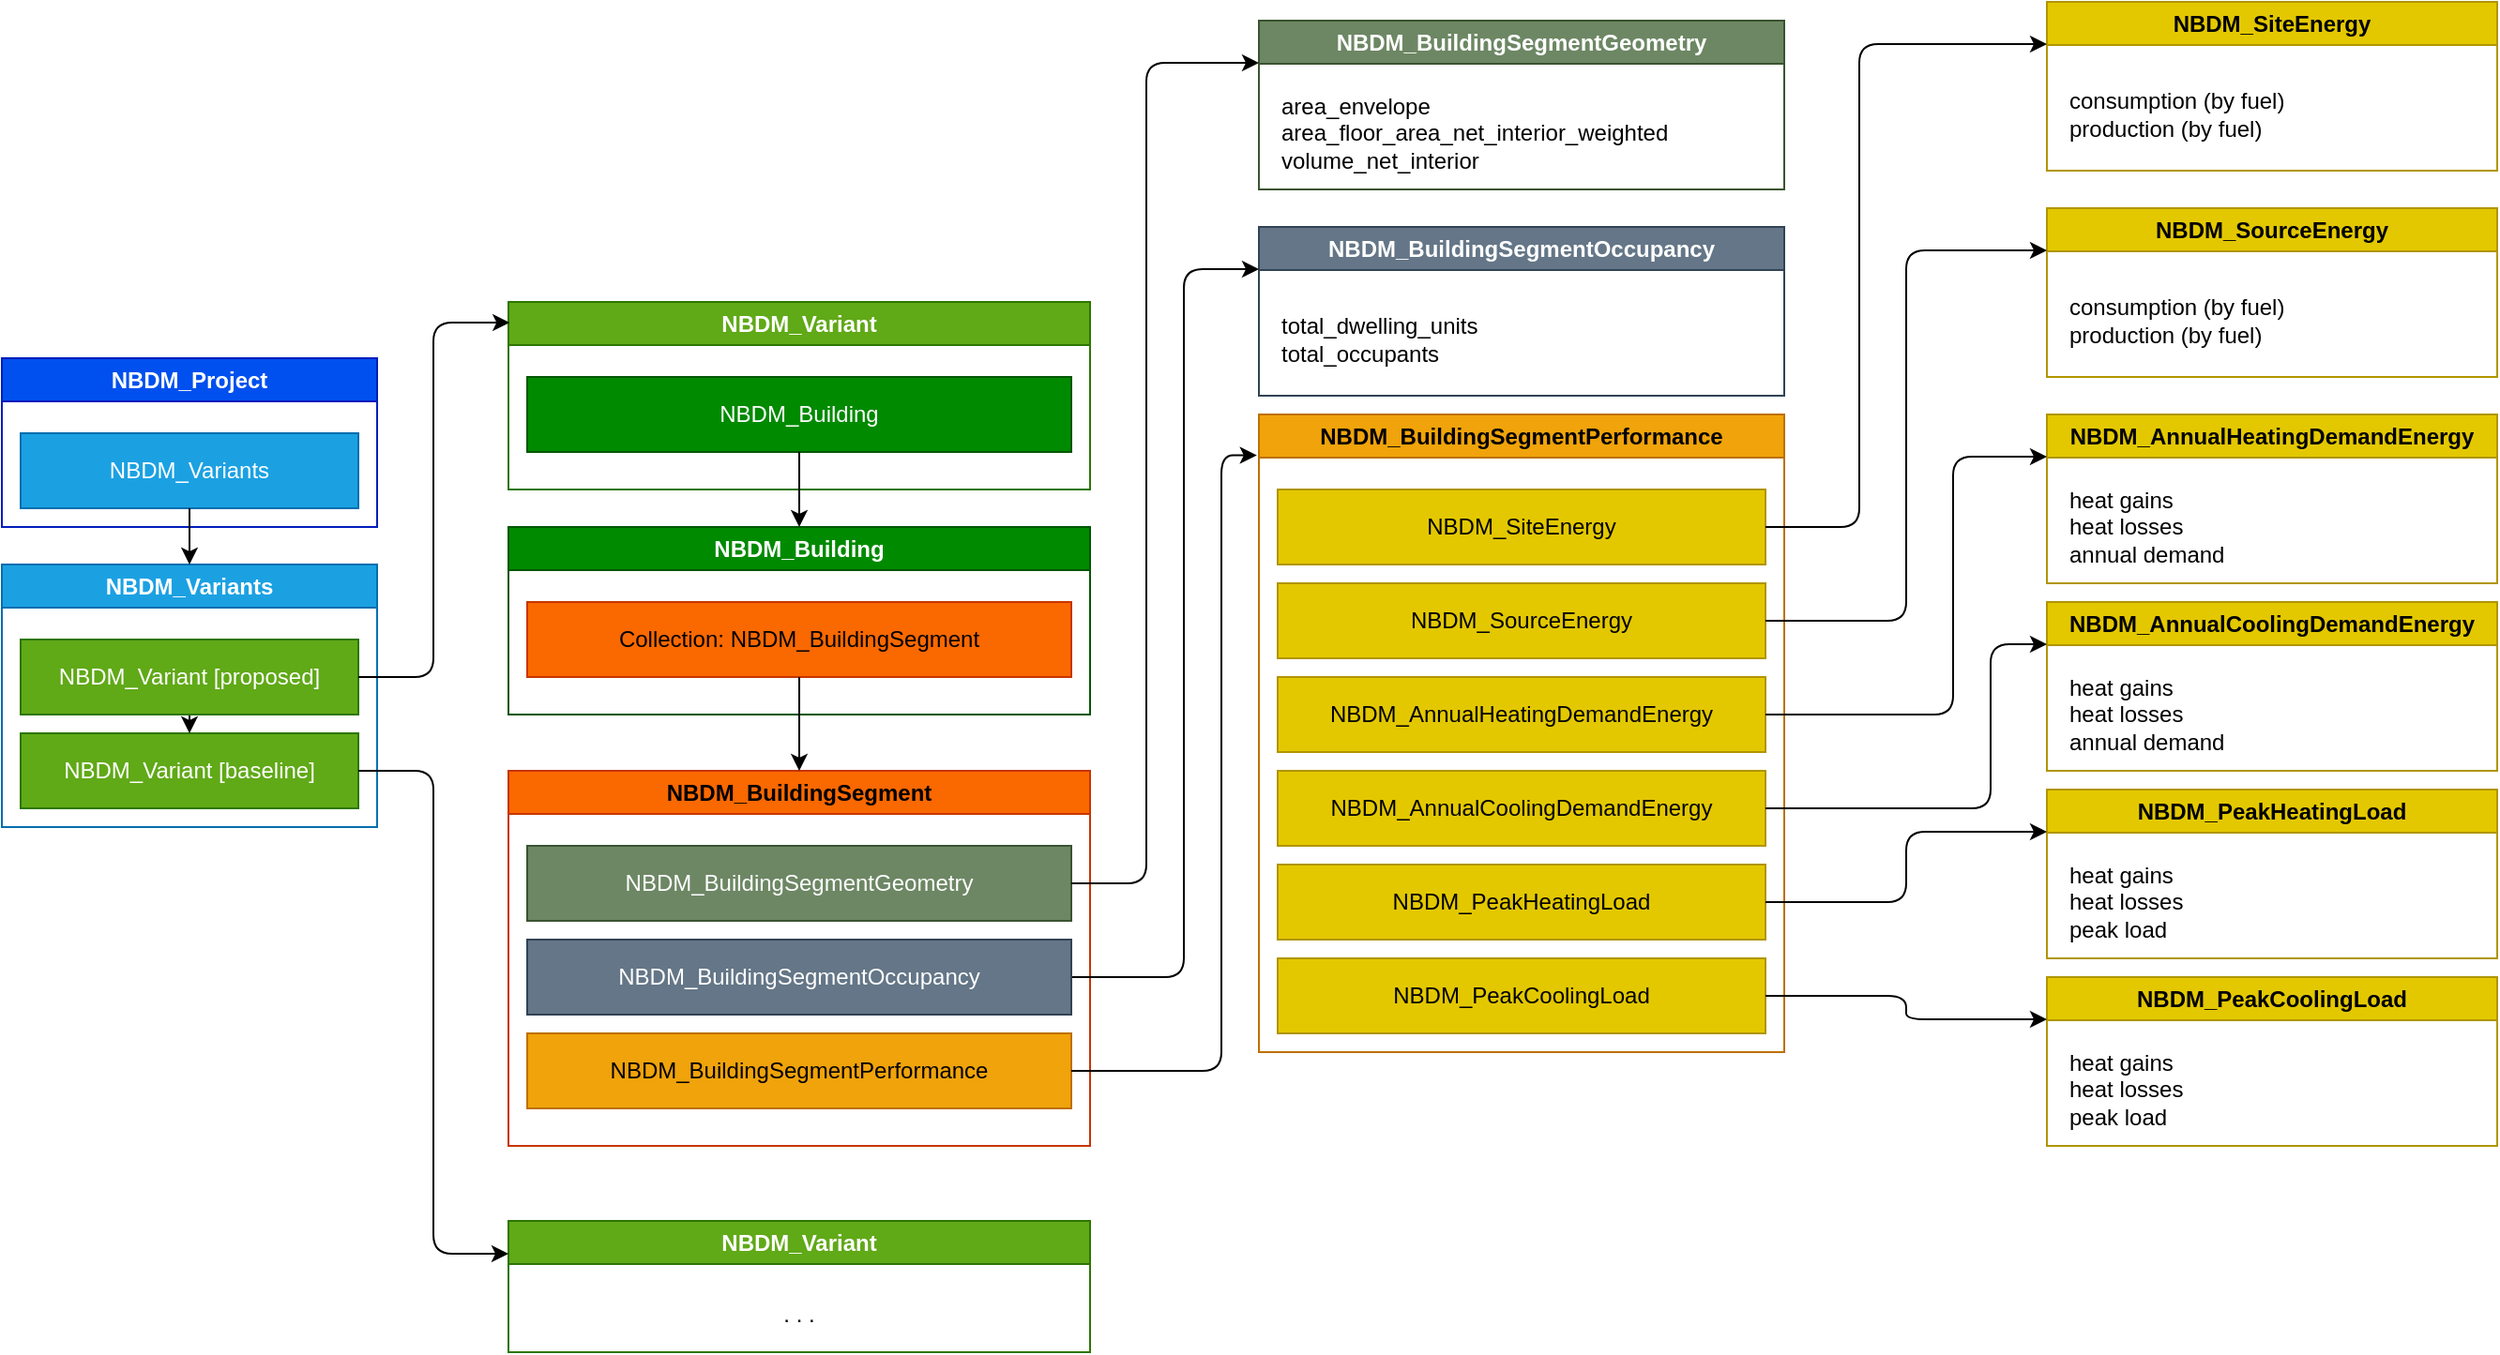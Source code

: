 <mxfile>
    <diagram id="vwsIQHmzCKzelbVq-6L1" name="Page-1">
        <mxGraphModel dx="914" dy="530" grid="1" gridSize="10" guides="1" tooltips="1" connect="1" arrows="1" fold="1" page="1" pageScale="1" pageWidth="850" pageHeight="1100" math="0" shadow="0">
            <root>
                <mxCell id="0"/>
                <mxCell id="1" parent="0"/>
                <mxCell id="2" value="NBDM_Project" style="swimlane;whiteSpace=wrap;html=1;fillColor=#0050ef;fontColor=#ffffff;strokeColor=#001DBC;" vertex="1" parent="1">
                    <mxGeometry x="110" y="330" width="200" height="90" as="geometry"/>
                </mxCell>
                <mxCell id="3" value="NBDM_Variants" style="rounded=0;whiteSpace=wrap;html=1;fillColor=#1ba1e2;fontColor=#ffffff;strokeColor=#006EAF;" vertex="1" parent="2">
                    <mxGeometry x="10" y="40" width="180" height="40" as="geometry"/>
                </mxCell>
                <mxCell id="5" value="NBDM_Variants" style="swimlane;whiteSpace=wrap;html=1;fillColor=#1ba1e2;fontColor=#ffffff;strokeColor=#006EAF;" vertex="1" parent="1">
                    <mxGeometry x="110" y="440" width="200" height="140" as="geometry"/>
                </mxCell>
                <mxCell id="7" value="NBDM_Variant [baseline]" style="rounded=0;whiteSpace=wrap;html=1;fillColor=#60a917;fontColor=#ffffff;strokeColor=#2D7600;" vertex="1" parent="5">
                    <mxGeometry x="10" y="90" width="180" height="40" as="geometry"/>
                </mxCell>
                <mxCell id="66" style="edgeStyle=orthogonalEdgeStyle;html=1;exitX=0.5;exitY=1;exitDx=0;exitDy=0;entryX=0.5;entryY=0;entryDx=0;entryDy=0;" edge="1" parent="5" source="6" target="7">
                    <mxGeometry relative="1" as="geometry"/>
                </mxCell>
                <mxCell id="6" value="NBDM_Variant [proposed]" style="rounded=0;whiteSpace=wrap;html=1;fillColor=#60a917;fontColor=#ffffff;strokeColor=#2D7600;" vertex="1" parent="5">
                    <mxGeometry x="10" y="40" width="180" height="40" as="geometry"/>
                </mxCell>
                <mxCell id="8" style="edgeStyle=none;html=1;entryX=0.5;entryY=0;entryDx=0;entryDy=0;" edge="1" parent="1" source="3" target="5">
                    <mxGeometry relative="1" as="geometry"/>
                </mxCell>
                <mxCell id="9" value="NBDM_Variant" style="swimlane;whiteSpace=wrap;html=1;fillColor=#60a917;fontColor=#ffffff;strokeColor=#2D7600;" vertex="1" parent="1">
                    <mxGeometry x="380" y="300" width="310" height="100" as="geometry"/>
                </mxCell>
                <mxCell id="11" value="NBDM_Building" style="rounded=0;whiteSpace=wrap;html=1;fillColor=#008a00;fontColor=#ffffff;strokeColor=#005700;" vertex="1" parent="9">
                    <mxGeometry x="10" y="40" width="290" height="40" as="geometry"/>
                </mxCell>
                <mxCell id="12" style="edgeStyle=orthogonalEdgeStyle;html=1;entryX=0.002;entryY=0.11;entryDx=0;entryDy=0;entryPerimeter=0;" edge="1" parent="1" source="6" target="9">
                    <mxGeometry relative="1" as="geometry"/>
                </mxCell>
                <mxCell id="13" value="NBDM_BuildingSegment" style="swimlane;whiteSpace=wrap;html=1;fillColor=#fa6800;fontColor=#000000;strokeColor=#C73500;" vertex="1" parent="1">
                    <mxGeometry x="380" y="550" width="310" height="200" as="geometry"/>
                </mxCell>
                <mxCell id="14" value="NBDM_BuildingSegmentGeometry" style="rounded=0;whiteSpace=wrap;html=1;fillColor=#6d8764;fontColor=#ffffff;strokeColor=#3A5431;" vertex="1" parent="13">
                    <mxGeometry x="10" y="40" width="290" height="40" as="geometry"/>
                </mxCell>
                <mxCell id="59" value="NBDM_BuildingSegmentPerformance" style="rounded=0;whiteSpace=wrap;html=1;fillColor=#f0a30a;fontColor=#000000;strokeColor=#BD7000;" vertex="1" parent="13">
                    <mxGeometry x="10" y="140" width="290" height="40" as="geometry"/>
                </mxCell>
                <mxCell id="15" value="NBDM_Building" style="swimlane;whiteSpace=wrap;html=1;fillColor=#008a00;fontColor=#ffffff;strokeColor=#005700;" vertex="1" parent="1">
                    <mxGeometry x="380" y="420" width="310" height="100" as="geometry"/>
                </mxCell>
                <mxCell id="16" value="Collection: NBDM_BuildingSegment" style="rounded=0;whiteSpace=wrap;html=1;fillColor=#fa6800;fontColor=#000000;strokeColor=#C73500;" vertex="1" parent="15">
                    <mxGeometry x="10" y="40" width="290" height="40" as="geometry"/>
                </mxCell>
                <mxCell id="17" style="edgeStyle=orthogonalEdgeStyle;html=1;" edge="1" parent="1" source="11" target="15">
                    <mxGeometry relative="1" as="geometry"/>
                </mxCell>
                <mxCell id="18" style="edgeStyle=orthogonalEdgeStyle;html=1;entryX=0.5;entryY=0;entryDx=0;entryDy=0;" edge="1" parent="1" source="16" target="13">
                    <mxGeometry relative="1" as="geometry"/>
                </mxCell>
                <mxCell id="19" value="NBDM_BuildingSegmentGeometry" style="swimlane;whiteSpace=wrap;html=1;fillColor=#6d8764;fontColor=#ffffff;strokeColor=#3A5431;" vertex="1" parent="1">
                    <mxGeometry x="780" y="150" width="280" height="90" as="geometry"/>
                </mxCell>
                <mxCell id="25" value="area_envelope&lt;br&gt;area_floor_area_net_interior_weighted&lt;br&gt;volume_net_interior" style="text;html=1;align=left;verticalAlign=middle;resizable=0;points=[];autosize=1;strokeColor=none;fillColor=none;" vertex="1" parent="19">
                    <mxGeometry x="10" y="30" width="230" height="60" as="geometry"/>
                </mxCell>
                <mxCell id="21" value="NBDM_BuildingSegmentOccupancy" style="swimlane;whiteSpace=wrap;html=1;fillColor=#647687;fontColor=#ffffff;strokeColor=#314354;" vertex="1" parent="1">
                    <mxGeometry x="780" y="260" width="280" height="90" as="geometry"/>
                </mxCell>
                <mxCell id="26" value="total_dwelling_units&lt;br&gt;total_occupants" style="text;html=1;align=left;verticalAlign=middle;resizable=0;points=[];autosize=1;strokeColor=none;fillColor=none;" vertex="1" parent="21">
                    <mxGeometry x="10" y="40" width="130" height="40" as="geometry"/>
                </mxCell>
                <mxCell id="23" value="NBDM_BuildingSegmentPerformance" style="swimlane;whiteSpace=wrap;html=1;fillColor=#f0a30a;fontColor=#000000;strokeColor=#BD7000;" vertex="1" parent="1">
                    <mxGeometry x="780" y="360" width="280" height="340" as="geometry"/>
                </mxCell>
                <mxCell id="27" value="NBDM_SiteEnergy" style="rounded=0;whiteSpace=wrap;html=1;fillColor=#e3c800;fontColor=#000000;strokeColor=#B09500;" vertex="1" parent="23">
                    <mxGeometry x="10" y="40" width="260" height="40" as="geometry"/>
                </mxCell>
                <mxCell id="28" value="NBDM_SourceEnergy" style="rounded=0;whiteSpace=wrap;html=1;fillColor=#e3c800;fontColor=#000000;strokeColor=#B09500;" vertex="1" parent="23">
                    <mxGeometry x="10" y="90" width="260" height="40" as="geometry"/>
                </mxCell>
                <mxCell id="29" value="NBDM_AnnualHeatingDemandEnergy" style="rounded=0;whiteSpace=wrap;html=1;fillColor=#e3c800;fontColor=#000000;strokeColor=#B09500;" vertex="1" parent="23">
                    <mxGeometry x="10" y="140" width="260" height="40" as="geometry"/>
                </mxCell>
                <mxCell id="30" value="NBDM_AnnualCoolingDemandEnergy" style="rounded=0;whiteSpace=wrap;html=1;fillColor=#e3c800;fontColor=#000000;strokeColor=#B09500;" vertex="1" parent="23">
                    <mxGeometry x="10" y="190" width="260" height="40" as="geometry"/>
                </mxCell>
                <mxCell id="31" value="NBDM_PeakHeatingLoad" style="rounded=0;whiteSpace=wrap;html=1;fillColor=#e3c800;fontColor=#000000;strokeColor=#B09500;" vertex="1" parent="23">
                    <mxGeometry x="10" y="240" width="260" height="40" as="geometry"/>
                </mxCell>
                <mxCell id="32" value="NBDM_PeakCoolingLoad" style="rounded=0;whiteSpace=wrap;html=1;fillColor=#e3c800;fontColor=#000000;strokeColor=#B09500;" vertex="1" parent="23">
                    <mxGeometry x="10" y="290" width="260" height="40" as="geometry"/>
                </mxCell>
                <mxCell id="33" value="NBDM_SiteEnergy" style="swimlane;whiteSpace=wrap;html=1;fillColor=#e3c800;fontColor=#000000;strokeColor=#B09500;" vertex="1" parent="1">
                    <mxGeometry x="1200" y="140" width="240" height="90" as="geometry"/>
                </mxCell>
                <mxCell id="34" value="consumption (by fuel)&lt;br&gt;production (by fuel)" style="text;html=1;align=left;verticalAlign=middle;resizable=0;points=[];autosize=1;strokeColor=none;fillColor=none;" vertex="1" parent="33">
                    <mxGeometry x="10" y="40" width="140" height="40" as="geometry"/>
                </mxCell>
                <mxCell id="36" value="NBDM_SourceEnergy" style="swimlane;whiteSpace=wrap;html=1;fillColor=#e3c800;fontColor=#000000;strokeColor=#B09500;" vertex="1" parent="1">
                    <mxGeometry x="1200" y="250" width="240" height="90" as="geometry"/>
                </mxCell>
                <mxCell id="37" value="consumption (by fuel)&lt;br&gt;production (by fuel)" style="text;html=1;align=left;verticalAlign=middle;resizable=0;points=[];autosize=1;strokeColor=none;fillColor=none;" vertex="1" parent="36">
                    <mxGeometry x="10" y="40" width="140" height="40" as="geometry"/>
                </mxCell>
                <mxCell id="39" value="NBDM_AnnualHeatingDemandEnergy" style="swimlane;whiteSpace=wrap;html=1;fillColor=#e3c800;fontColor=#000000;strokeColor=#B09500;" vertex="1" parent="1">
                    <mxGeometry x="1200" y="360" width="240" height="90" as="geometry"/>
                </mxCell>
                <mxCell id="40" value="heat gains&lt;br&gt;heat losses&lt;br&gt;annual demand" style="text;html=1;align=left;verticalAlign=middle;resizable=0;points=[];autosize=1;strokeColor=none;fillColor=none;" vertex="1" parent="39">
                    <mxGeometry x="10" y="30" width="110" height="60" as="geometry"/>
                </mxCell>
                <mxCell id="42" value="NBDM_AnnualCoolingDemandEnergy" style="swimlane;whiteSpace=wrap;html=1;fillColor=#e3c800;fontColor=#000000;strokeColor=#B09500;" vertex="1" parent="1">
                    <mxGeometry x="1200" y="460" width="240" height="90" as="geometry"/>
                </mxCell>
                <mxCell id="43" value="heat gains&lt;br&gt;heat losses&lt;br&gt;annual demand" style="text;html=1;align=left;verticalAlign=middle;resizable=0;points=[];autosize=1;strokeColor=none;fillColor=none;" vertex="1" parent="42">
                    <mxGeometry x="10" y="30" width="110" height="60" as="geometry"/>
                </mxCell>
                <mxCell id="45" value="NBDM_PeakHeatingLoad" style="swimlane;whiteSpace=wrap;html=1;fillColor=#e3c800;fontColor=#000000;strokeColor=#B09500;" vertex="1" parent="1">
                    <mxGeometry x="1200" y="560" width="240" height="90" as="geometry"/>
                </mxCell>
                <mxCell id="46" value="heat gains&lt;br&gt;heat losses&lt;br&gt;peak load" style="text;html=1;align=left;verticalAlign=middle;resizable=0;points=[];autosize=1;strokeColor=none;fillColor=none;" vertex="1" parent="45">
                    <mxGeometry x="10" y="30" width="80" height="60" as="geometry"/>
                </mxCell>
                <mxCell id="48" value="NBDM_PeakCoolingLoad" style="swimlane;whiteSpace=wrap;html=1;fillColor=#e3c800;fontColor=#000000;strokeColor=#B09500;" vertex="1" parent="1">
                    <mxGeometry x="1200" y="660" width="240" height="90" as="geometry"/>
                </mxCell>
                <mxCell id="49" value="heat gains&lt;br&gt;heat losses&lt;br&gt;peak load" style="text;html=1;align=left;verticalAlign=middle;resizable=0;points=[];autosize=1;strokeColor=none;fillColor=none;" vertex="1" parent="48">
                    <mxGeometry x="10" y="30" width="80" height="60" as="geometry"/>
                </mxCell>
                <mxCell id="51" style="edgeStyle=orthogonalEdgeStyle;html=1;entryX=0;entryY=0.25;entryDx=0;entryDy=0;" edge="1" parent="1" source="32" target="48">
                    <mxGeometry relative="1" as="geometry"/>
                </mxCell>
                <mxCell id="52" style="edgeStyle=orthogonalEdgeStyle;html=1;entryX=0;entryY=0.25;entryDx=0;entryDy=0;" edge="1" parent="1" source="31" target="45">
                    <mxGeometry relative="1" as="geometry"/>
                </mxCell>
                <mxCell id="53" style="edgeStyle=orthogonalEdgeStyle;html=1;entryX=0;entryY=0.25;entryDx=0;entryDy=0;" edge="1" parent="1" source="30" target="42">
                    <mxGeometry relative="1" as="geometry">
                        <Array as="points">
                            <mxPoint x="1170" y="570"/>
                            <mxPoint x="1170" y="482"/>
                        </Array>
                    </mxGeometry>
                </mxCell>
                <mxCell id="54" style="edgeStyle=orthogonalEdgeStyle;html=1;entryX=0;entryY=0.25;entryDx=0;entryDy=0;" edge="1" parent="1" source="29" target="39">
                    <mxGeometry relative="1" as="geometry">
                        <Array as="points">
                            <mxPoint x="1150" y="520"/>
                            <mxPoint x="1150" y="382"/>
                        </Array>
                    </mxGeometry>
                </mxCell>
                <mxCell id="55" style="edgeStyle=orthogonalEdgeStyle;html=1;entryX=0;entryY=0.25;entryDx=0;entryDy=0;" edge="1" parent="1" source="28" target="36">
                    <mxGeometry relative="1" as="geometry"/>
                </mxCell>
                <mxCell id="56" style="edgeStyle=orthogonalEdgeStyle;html=1;entryX=0;entryY=0.25;entryDx=0;entryDy=0;" edge="1" parent="1" source="27" target="33">
                    <mxGeometry relative="1" as="geometry">
                        <Array as="points">
                            <mxPoint x="1100" y="420"/>
                            <mxPoint x="1100" y="162"/>
                        </Array>
                    </mxGeometry>
                </mxCell>
                <mxCell id="61" style="edgeStyle=orthogonalEdgeStyle;html=1;entryX=0;entryY=0.25;entryDx=0;entryDy=0;" edge="1" parent="1" source="57" target="21">
                    <mxGeometry relative="1" as="geometry">
                        <Array as="points">
                            <mxPoint x="740" y="660"/>
                            <mxPoint x="740" y="283"/>
                        </Array>
                    </mxGeometry>
                </mxCell>
                <mxCell id="57" value="NBDM_BuildingSegmentOccupancy" style="rounded=0;whiteSpace=wrap;html=1;fillColor=#647687;fontColor=#ffffff;strokeColor=#314354;" vertex="1" parent="1">
                    <mxGeometry x="390" y="640" width="290" height="40" as="geometry"/>
                </mxCell>
                <mxCell id="62" style="edgeStyle=orthogonalEdgeStyle;html=1;entryX=0;entryY=0.25;entryDx=0;entryDy=0;" edge="1" parent="1" source="14" target="19">
                    <mxGeometry relative="1" as="geometry">
                        <Array as="points">
                            <mxPoint x="720" y="610"/>
                            <mxPoint x="720" y="173"/>
                        </Array>
                    </mxGeometry>
                </mxCell>
                <mxCell id="63" style="edgeStyle=orthogonalEdgeStyle;html=1;entryX=-0.004;entryY=0.064;entryDx=0;entryDy=0;entryPerimeter=0;" edge="1" parent="1" source="59" target="23">
                    <mxGeometry relative="1" as="geometry">
                        <Array as="points">
                            <mxPoint x="760" y="710"/>
                            <mxPoint x="760" y="382"/>
                        </Array>
                    </mxGeometry>
                </mxCell>
                <mxCell id="64" value="NBDM_Variant" style="swimlane;whiteSpace=wrap;html=1;fillColor=#60a917;fontColor=#ffffff;strokeColor=#2D7600;" vertex="1" parent="1">
                    <mxGeometry x="380" y="790" width="310" height="70" as="geometry"/>
                </mxCell>
                <mxCell id="65" value=". . ." style="rounded=0;whiteSpace=wrap;html=1;fillColor=none;strokeColor=none;" vertex="1" parent="64">
                    <mxGeometry x="10" y="40" width="290" height="20" as="geometry"/>
                </mxCell>
                <mxCell id="67" style="edgeStyle=orthogonalEdgeStyle;html=1;entryX=0;entryY=0.25;entryDx=0;entryDy=0;" edge="1" parent="1" source="7" target="64">
                    <mxGeometry relative="1" as="geometry"/>
                </mxCell>
            </root>
        </mxGraphModel>
    </diagram>
</mxfile>